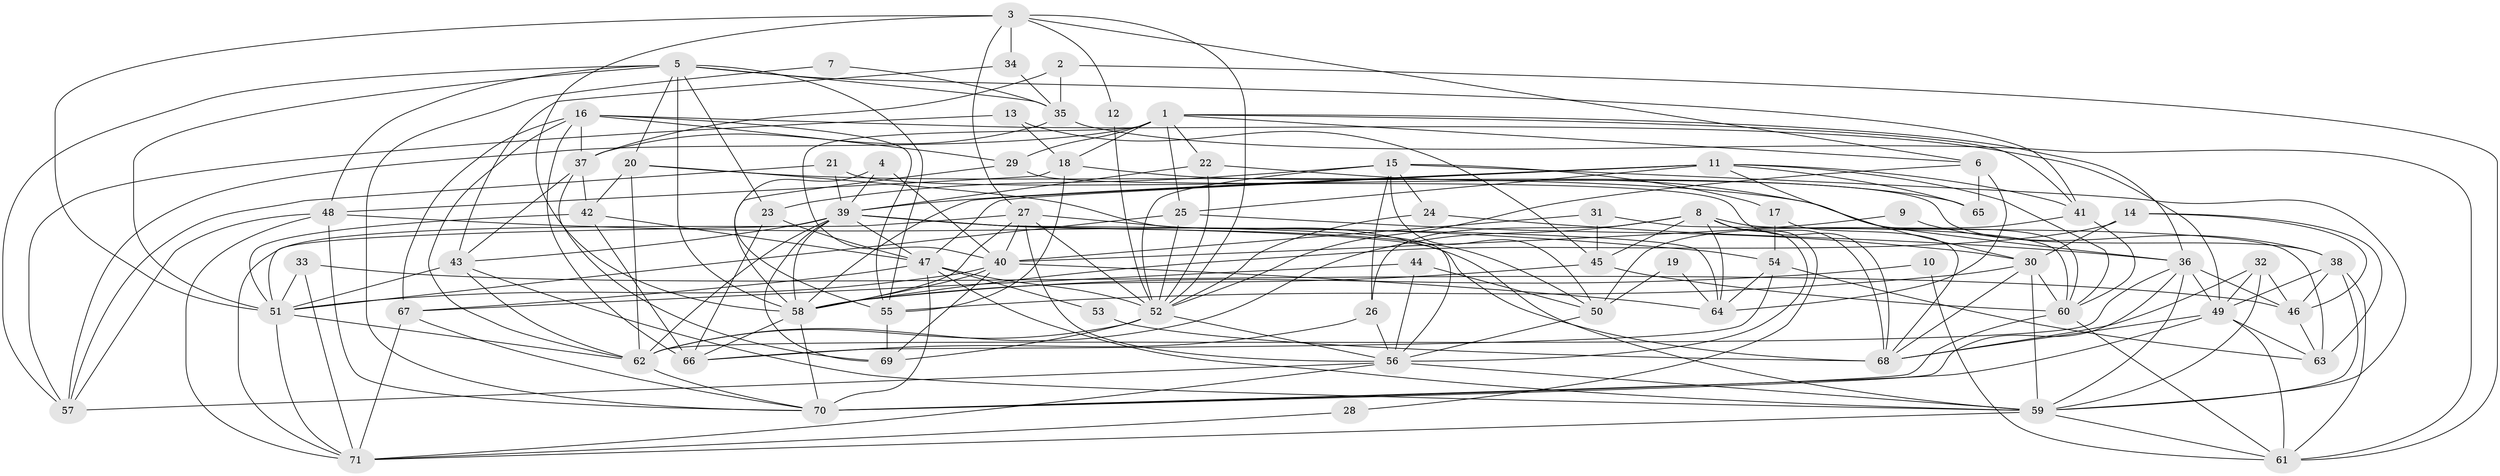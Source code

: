 // original degree distribution, {3: 0.2887323943661972, 7: 0.028169014084507043, 5: 0.21830985915492956, 4: 0.28169014084507044, 2: 0.1056338028169014, 6: 0.056338028169014086, 8: 0.02112676056338028}
// Generated by graph-tools (version 1.1) at 2025/50/03/09/25 03:50:03]
// undirected, 71 vertices, 206 edges
graph export_dot {
graph [start="1"]
  node [color=gray90,style=filled];
  1;
  2;
  3;
  4;
  5;
  6;
  7;
  8;
  9;
  10;
  11;
  12;
  13;
  14;
  15;
  16;
  17;
  18;
  19;
  20;
  21;
  22;
  23;
  24;
  25;
  26;
  27;
  28;
  29;
  30;
  31;
  32;
  33;
  34;
  35;
  36;
  37;
  38;
  39;
  40;
  41;
  42;
  43;
  44;
  45;
  46;
  47;
  48;
  49;
  50;
  51;
  52;
  53;
  54;
  55;
  56;
  57;
  58;
  59;
  60;
  61;
  62;
  63;
  64;
  65;
  66;
  67;
  68;
  69;
  70;
  71;
  1 -- 6 [weight=1.0];
  1 -- 18 [weight=1.0];
  1 -- 22 [weight=1.0];
  1 -- 25 [weight=1.0];
  1 -- 29 [weight=1.0];
  1 -- 36 [weight=1.0];
  1 -- 40 [weight=2.0];
  1 -- 41 [weight=1.0];
  1 -- 57 [weight=1.0];
  2 -- 35 [weight=1.0];
  2 -- 37 [weight=1.0];
  2 -- 61 [weight=1.0];
  3 -- 6 [weight=1.0];
  3 -- 12 [weight=1.0];
  3 -- 27 [weight=1.0];
  3 -- 34 [weight=1.0];
  3 -- 51 [weight=1.0];
  3 -- 52 [weight=1.0];
  3 -- 58 [weight=1.0];
  4 -- 39 [weight=1.0];
  4 -- 40 [weight=1.0];
  4 -- 55 [weight=1.0];
  5 -- 20 [weight=1.0];
  5 -- 23 [weight=1.0];
  5 -- 35 [weight=1.0];
  5 -- 41 [weight=1.0];
  5 -- 48 [weight=1.0];
  5 -- 51 [weight=1.0];
  5 -- 55 [weight=1.0];
  5 -- 57 [weight=1.0];
  5 -- 58 [weight=1.0];
  6 -- 52 [weight=1.0];
  6 -- 64 [weight=1.0];
  6 -- 65 [weight=1.0];
  7 -- 35 [weight=1.0];
  7 -- 70 [weight=1.0];
  8 -- 26 [weight=1.0];
  8 -- 28 [weight=1.0];
  8 -- 45 [weight=1.0];
  8 -- 56 [weight=1.0];
  8 -- 62 [weight=1.0];
  8 -- 63 [weight=1.0];
  8 -- 64 [weight=1.0];
  8 -- 68 [weight=1.0];
  9 -- 38 [weight=1.0];
  9 -- 40 [weight=1.0];
  10 -- 58 [weight=1.0];
  10 -- 61 [weight=1.0];
  11 -- 25 [weight=1.0];
  11 -- 30 [weight=1.0];
  11 -- 39 [weight=1.0];
  11 -- 41 [weight=1.0];
  11 -- 47 [weight=1.0];
  11 -- 58 [weight=1.0];
  11 -- 60 [weight=1.0];
  11 -- 65 [weight=1.0];
  12 -- 52 [weight=1.0];
  13 -- 18 [weight=1.0];
  13 -- 45 [weight=1.0];
  13 -- 57 [weight=1.0];
  14 -- 30 [weight=1.0];
  14 -- 46 [weight=1.0];
  14 -- 58 [weight=1.0];
  14 -- 63 [weight=1.0];
  15 -- 17 [weight=1.0];
  15 -- 23 [weight=1.0];
  15 -- 24 [weight=1.0];
  15 -- 26 [weight=1.0];
  15 -- 50 [weight=1.0];
  15 -- 52 [weight=1.0];
  15 -- 59 [weight=1.0];
  16 -- 29 [weight=1.0];
  16 -- 37 [weight=1.0];
  16 -- 49 [weight=1.0];
  16 -- 55 [weight=1.0];
  16 -- 62 [weight=1.0];
  16 -- 66 [weight=1.0];
  16 -- 67 [weight=1.0];
  17 -- 54 [weight=1.0];
  17 -- 68 [weight=1.0];
  18 -- 48 [weight=1.0];
  18 -- 55 [weight=1.0];
  18 -- 65 [weight=1.0];
  19 -- 50 [weight=1.0];
  19 -- 64 [weight=1.0];
  20 -- 36 [weight=1.0];
  20 -- 42 [weight=1.0];
  20 -- 56 [weight=1.0];
  20 -- 62 [weight=1.0];
  21 -- 38 [weight=1.0];
  21 -- 39 [weight=1.0];
  21 -- 57 [weight=1.0];
  22 -- 39 [weight=1.0];
  22 -- 52 [weight=1.0];
  22 -- 60 [weight=1.0];
  23 -- 47 [weight=1.0];
  23 -- 66 [weight=1.0];
  24 -- 36 [weight=1.0];
  24 -- 52 [weight=1.0];
  25 -- 30 [weight=1.0];
  25 -- 51 [weight=1.0];
  25 -- 52 [weight=1.0];
  26 -- 56 [weight=1.0];
  26 -- 66 [weight=1.0];
  27 -- 40 [weight=1.0];
  27 -- 52 [weight=1.0];
  27 -- 56 [weight=1.0];
  27 -- 58 [weight=1.0];
  27 -- 59 [weight=1.0];
  27 -- 71 [weight=1.0];
  28 -- 71 [weight=1.0];
  29 -- 58 [weight=1.0];
  29 -- 68 [weight=1.0];
  30 -- 55 [weight=1.0];
  30 -- 59 [weight=1.0];
  30 -- 60 [weight=1.0];
  30 -- 68 [weight=1.0];
  31 -- 40 [weight=1.0];
  31 -- 45 [weight=1.0];
  31 -- 60 [weight=1.0];
  32 -- 46 [weight=1.0];
  32 -- 49 [weight=1.0];
  32 -- 59 [weight=1.0];
  32 -- 68 [weight=1.0];
  33 -- 46 [weight=1.0];
  33 -- 51 [weight=1.0];
  33 -- 71 [weight=1.0];
  34 -- 35 [weight=1.0];
  34 -- 43 [weight=1.0];
  35 -- 37 [weight=1.0];
  35 -- 61 [weight=1.0];
  36 -- 46 [weight=1.0];
  36 -- 49 [weight=1.0];
  36 -- 59 [weight=1.0];
  36 -- 62 [weight=1.0];
  36 -- 70 [weight=1.0];
  37 -- 42 [weight=1.0];
  37 -- 43 [weight=1.0];
  37 -- 69 [weight=1.0];
  38 -- 46 [weight=1.0];
  38 -- 49 [weight=1.0];
  38 -- 59 [weight=1.0];
  38 -- 61 [weight=1.0];
  39 -- 43 [weight=1.0];
  39 -- 47 [weight=1.0];
  39 -- 50 [weight=1.0];
  39 -- 51 [weight=1.0];
  39 -- 58 [weight=1.0];
  39 -- 62 [weight=1.0];
  39 -- 64 [weight=1.0];
  39 -- 68 [weight=1.0];
  39 -- 69 [weight=1.0];
  40 -- 51 [weight=1.0];
  40 -- 58 [weight=1.0];
  40 -- 64 [weight=1.0];
  40 -- 69 [weight=1.0];
  41 -- 50 [weight=1.0];
  41 -- 60 [weight=1.0];
  42 -- 47 [weight=1.0];
  42 -- 51 [weight=1.0];
  42 -- 66 [weight=1.0];
  43 -- 51 [weight=1.0];
  43 -- 59 [weight=1.0];
  43 -- 62 [weight=1.0];
  44 -- 50 [weight=1.0];
  44 -- 56 [weight=1.0];
  44 -- 67 [weight=1.0];
  45 -- 58 [weight=1.0];
  45 -- 60 [weight=1.0];
  46 -- 63 [weight=1.0];
  47 -- 52 [weight=1.0];
  47 -- 53 [weight=1.0];
  47 -- 59 [weight=1.0];
  47 -- 67 [weight=1.0];
  47 -- 70 [weight=1.0];
  48 -- 54 [weight=1.0];
  48 -- 57 [weight=1.0];
  48 -- 70 [weight=1.0];
  48 -- 71 [weight=1.0];
  49 -- 61 [weight=1.0];
  49 -- 63 [weight=1.0];
  49 -- 68 [weight=1.0];
  49 -- 70 [weight=1.0];
  50 -- 56 [weight=1.0];
  51 -- 62 [weight=1.0];
  51 -- 71 [weight=1.0];
  52 -- 56 [weight=1.0];
  52 -- 62 [weight=1.0];
  52 -- 69 [weight=1.0];
  53 -- 68 [weight=1.0];
  54 -- 63 [weight=1.0];
  54 -- 64 [weight=1.0];
  54 -- 66 [weight=1.0];
  55 -- 69 [weight=1.0];
  56 -- 57 [weight=1.0];
  56 -- 59 [weight=1.0];
  56 -- 71 [weight=1.0];
  58 -- 66 [weight=1.0];
  58 -- 70 [weight=1.0];
  59 -- 61 [weight=1.0];
  59 -- 71 [weight=1.0];
  60 -- 61 [weight=1.0];
  60 -- 70 [weight=2.0];
  62 -- 70 [weight=1.0];
  67 -- 70 [weight=1.0];
  67 -- 71 [weight=1.0];
}
